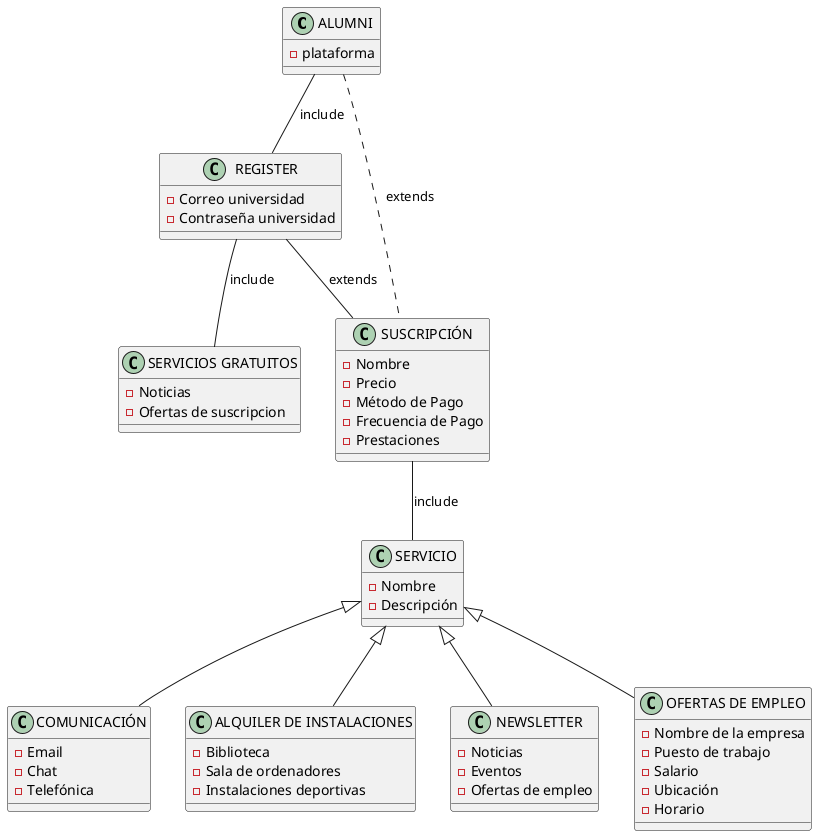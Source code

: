@startuml AlumniModel

'!theme amiga
skinparam backgroundColor transparent
skinparam defaultFontName Arial

class ALUMNI {
   - plataforma
}

class REGISTER {
    - Correo universidad
    - Contraseña universidad
}

class "SERVICIOS GRATUITOS"{
    -Noticias
    -Ofertas de suscripcion
}

class SUSCRIPCIÓN {
    - Nombre 
    - Precio 
    - Método de Pago
    - Frecuencia de Pago
    -Prestaciones
}

class SERVICIO {
    - Nombre 
    - Descripción 
}

class COMUNICACIÓN {
    - Email
    - Chat
    - Telefónica
}

class "ALQUILER DE INSTALACIONES" {
    - Biblioteca
    - Sala de ordenadores
    - Instalaciones deportivas
}

class NEWSLETTER {
    - Noticias
    - Eventos
    - Ofertas de empleo
}

class "OFERTAS DE EMPLEO" {
    - Nombre de la empresa
    - Puesto de trabajo
    - Salario
    - Ubicación
    - Horario
}

ALUMNI -- REGISTER : include
ALUMNI .. SUSCRIPCIÓN  : extends
REGISTER -- "SERVICIOS GRATUITOS" : include
REGISTER -- SUSCRIPCIÓN : extends
SUSCRIPCIÓN -- SERVICIO : include


SERVICIO <|-- "COMUNICACIÓN"
SERVICIO <|-- "ALQUILER DE INSTALACIONES"
SERVICIO <|-- "NEWSLETTER"
SERVICIO <|-- "OFERTAS DE EMPLEO"

@enduml